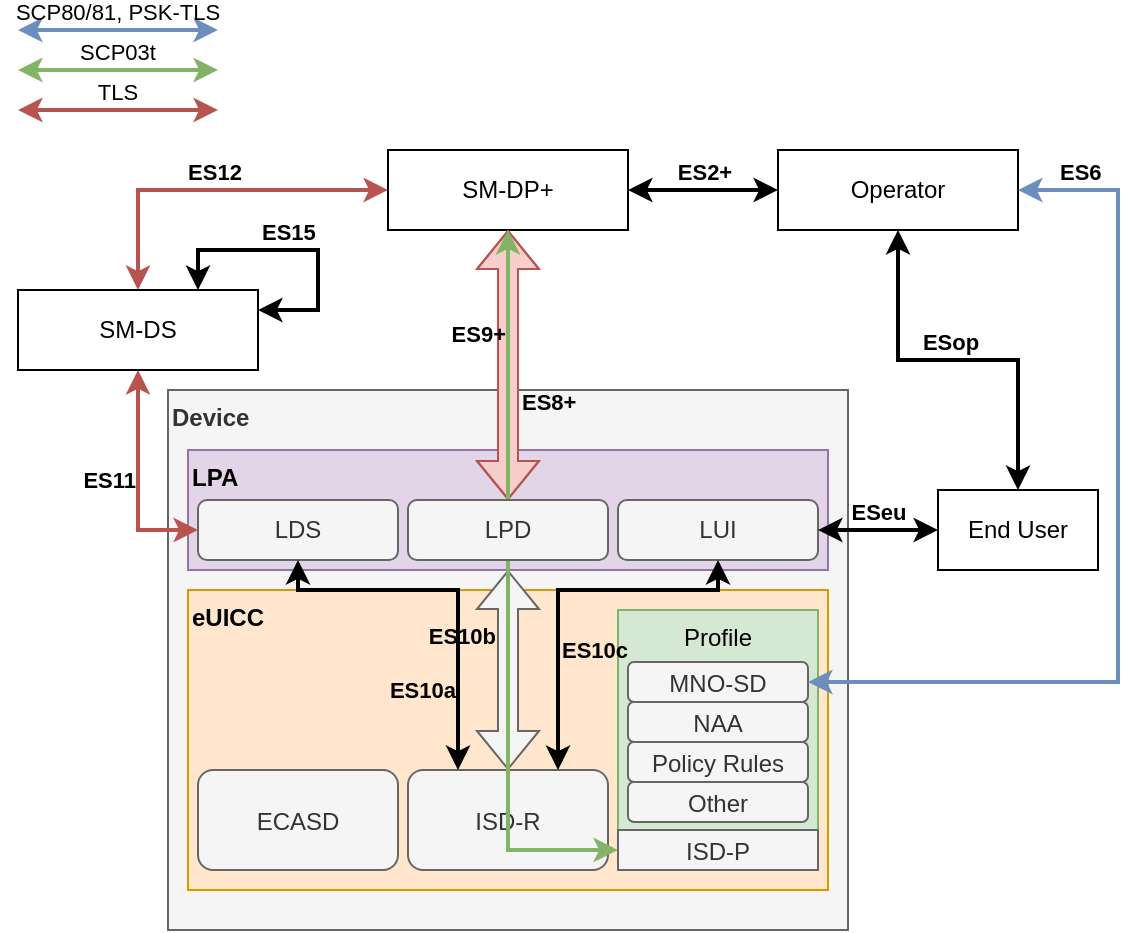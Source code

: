 <mxfile version="18.1.2" type="github">
  <diagram id="pJUkAr55xnpOLhHnZSmm" name="Page-1">
    <mxGraphModel dx="1550" dy="835" grid="1" gridSize="10" guides="1" tooltips="1" connect="1" arrows="1" fold="1" page="1" pageScale="1" pageWidth="850" pageHeight="1100" math="0" shadow="0">
      <root>
        <mxCell id="0" />
        <mxCell id="1" parent="0" />
        <mxCell id="lcetB8byquosyySPv9ph-21" value="ES2+" style="edgeStyle=orthogonalEdgeStyle;rounded=0;orthogonalLoop=1;jettySize=auto;html=1;exitX=1;exitY=0.5;exitDx=0;exitDy=0;entryX=0;entryY=0.5;entryDx=0;entryDy=0;startArrow=classic;startFill=1;strokeWidth=2;labelBackgroundColor=none;verticalAlign=bottom;fontStyle=1" parent="1" source="lcetB8byquosyySPv9ph-1" target="lcetB8byquosyySPv9ph-9" edge="1">
          <mxGeometry relative="1" as="geometry" />
        </mxCell>
        <mxCell id="lcetB8byquosyySPv9ph-1" value="SM-DP+" style="rounded=0;whiteSpace=wrap;html=1;labelBackgroundColor=none;" parent="1" vertex="1">
          <mxGeometry x="355" y="300" width="120" height="40" as="geometry" />
        </mxCell>
        <mxCell id="lcetB8byquosyySPv9ph-20" value="ES12" style="edgeStyle=orthogonalEdgeStyle;rounded=0;orthogonalLoop=1;jettySize=auto;html=1;exitX=0.5;exitY=0;exitDx=0;exitDy=0;entryX=0;entryY=0.5;entryDx=0;entryDy=0;startArrow=classic;startFill=1;fillColor=#f8cecc;strokeColor=#b85450;strokeWidth=2;labelBackgroundColor=none;verticalAlign=bottom;fontStyle=1" parent="1" source="lcetB8byquosyySPv9ph-8" target="lcetB8byquosyySPv9ph-1" edge="1">
          <mxGeometry relative="1" as="geometry" />
        </mxCell>
        <mxCell id="lcetB8byquosyySPv9ph-8" value="SM-DS" style="rounded=0;whiteSpace=wrap;html=1;labelBackgroundColor=none;" parent="1" vertex="1">
          <mxGeometry x="170" y="370" width="120" height="40" as="geometry" />
        </mxCell>
        <mxCell id="lcetB8byquosyySPv9ph-24" value="ESop" style="edgeStyle=orthogonalEdgeStyle;rounded=0;orthogonalLoop=1;jettySize=auto;html=1;exitX=0.5;exitY=1;exitDx=0;exitDy=0;entryX=0.5;entryY=0;entryDx=0;entryDy=0;startArrow=classic;startFill=1;strokeWidth=2;labelBackgroundColor=none;verticalAlign=bottom;fontStyle=1" parent="1" source="lcetB8byquosyySPv9ph-9" target="lcetB8byquosyySPv9ph-22" edge="1">
          <mxGeometry x="-0.045" relative="1" as="geometry">
            <mxPoint as="offset" />
          </mxGeometry>
        </mxCell>
        <mxCell id="lcetB8byquosyySPv9ph-9" value="Operator" style="rounded=0;whiteSpace=wrap;html=1;labelBackgroundColor=none;" parent="1" vertex="1">
          <mxGeometry x="550" y="300" width="120" height="40" as="geometry" />
        </mxCell>
        <mxCell id="lcetB8byquosyySPv9ph-22" value="End User" style="rounded=0;whiteSpace=wrap;html=1;labelBackgroundColor=none;" parent="1" vertex="1">
          <mxGeometry x="630" y="470" width="80" height="40" as="geometry" />
        </mxCell>
        <mxCell id="lcetB8byquosyySPv9ph-27" value="ES15" style="edgeStyle=orthogonalEdgeStyle;rounded=0;orthogonalLoop=1;jettySize=auto;html=1;exitX=0.75;exitY=0;exitDx=0;exitDy=0;entryX=1;entryY=0.25;entryDx=0;entryDy=0;startArrow=classic;startFill=1;strokeWidth=2;labelBackgroundColor=none;verticalAlign=bottom;fontStyle=1;align=left;" parent="1" source="lcetB8byquosyySPv9ph-8" target="lcetB8byquosyySPv9ph-8" edge="1">
          <mxGeometry x="-0.286" relative="1" as="geometry">
            <Array as="points">
              <mxPoint x="260" y="350" />
              <mxPoint x="320" y="350" />
              <mxPoint x="320" y="380" />
            </Array>
            <mxPoint as="offset" />
          </mxGeometry>
        </mxCell>
        <mxCell id="AOkZ6y2Q5qiBoCPTj_4A-1" value="SCP80/81, PSK-TLS" style="endArrow=classic;startArrow=classic;rounded=0;strokeWidth=2;fillColor=#dae8fc;strokeColor=#6c8ebf;verticalAlign=bottom;labelBackgroundColor=none;" edge="1" parent="1">
          <mxGeometry width="50" height="50" relative="1" as="geometry">
            <mxPoint x="270" y="240" as="sourcePoint" />
            <mxPoint x="170" y="240" as="targetPoint" />
          </mxGeometry>
        </mxCell>
        <mxCell id="AOkZ6y2Q5qiBoCPTj_4A-2" value="SCP03t" style="endArrow=classic;startArrow=classic;rounded=0;strokeWidth=2;fillColor=#d5e8d4;strokeColor=#82b366;verticalAlign=bottom;labelBackgroundColor=none;" edge="1" parent="1">
          <mxGeometry width="50" height="50" relative="1" as="geometry">
            <mxPoint x="270" y="260" as="sourcePoint" />
            <mxPoint x="170" y="260" as="targetPoint" />
          </mxGeometry>
        </mxCell>
        <mxCell id="AOkZ6y2Q5qiBoCPTj_4A-3" value="TLS" style="endArrow=classic;startArrow=classic;rounded=0;strokeWidth=2;fillColor=#f8cecc;strokeColor=#b85450;verticalAlign=bottom;labelBackgroundColor=none;" edge="1" parent="1">
          <mxGeometry width="50" height="50" relative="1" as="geometry">
            <mxPoint x="270" y="280" as="sourcePoint" />
            <mxPoint x="170" y="280" as="targetPoint" />
          </mxGeometry>
        </mxCell>
        <mxCell id="AOkZ6y2Q5qiBoCPTj_4A-11" value="Device" style="rounded=0;fillColor=#f5f5f5;strokeColor=#666666;verticalAlign=top;align=left;fontStyle=1;fontColor=#333333;labelBackgroundColor=none;" vertex="1" parent="1">
          <mxGeometry x="245" y="420" width="340" height="270" as="geometry" />
        </mxCell>
        <mxCell id="AOkZ6y2Q5qiBoCPTj_4A-12" value="eUICC" style="rounded=0;verticalAlign=top;fillColor=#ffe6cc;strokeColor=#d79b00;align=left;fontStyle=1;labelBackgroundColor=none;" vertex="1" parent="1">
          <mxGeometry x="255" y="520" width="320" height="150" as="geometry" />
        </mxCell>
        <mxCell id="AOkZ6y2Q5qiBoCPTj_4A-13" value="ECASD" style="rounded=1;fillColor=#f5f5f5;fontColor=#333333;strokeColor=#666666;labelBackgroundColor=none;" vertex="1" parent="1">
          <mxGeometry x="260" y="610" width="100" height="50" as="geometry" />
        </mxCell>
        <mxCell id="AOkZ6y2Q5qiBoCPTj_4A-14" value="ISD-R" style="rounded=1;fillColor=#f5f5f5;fontColor=#333333;strokeColor=#666666;labelBackgroundColor=none;" vertex="1" parent="1">
          <mxGeometry x="365" y="610" width="100" height="50" as="geometry" />
        </mxCell>
        <mxCell id="AOkZ6y2Q5qiBoCPTj_4A-15" value="Profile" style="rounded=0;verticalAlign=top;fillColor=#d5e8d4;strokeColor=#82b366;labelBackgroundColor=none;" vertex="1" parent="1">
          <mxGeometry x="470" y="530" width="100" height="110" as="geometry" />
        </mxCell>
        <mxCell id="AOkZ6y2Q5qiBoCPTj_4A-16" value="MNO-SD" style="rounded=1;fillColor=#f5f5f5;fontColor=#333333;strokeColor=#666666;labelBackgroundColor=none;" vertex="1" parent="1">
          <mxGeometry x="475" y="556" width="90" height="20" as="geometry" />
        </mxCell>
        <mxCell id="AOkZ6y2Q5qiBoCPTj_4A-17" value="NAA" style="rounded=1;fillColor=#f5f5f5;fontColor=#333333;strokeColor=#666666;labelBackgroundColor=none;" vertex="1" parent="1">
          <mxGeometry x="475" y="576" width="90" height="20" as="geometry" />
        </mxCell>
        <mxCell id="AOkZ6y2Q5qiBoCPTj_4A-18" value="Policy Rules" style="rounded=1;fillColor=#f5f5f5;fontColor=#333333;strokeColor=#666666;labelBackgroundColor=none;" vertex="1" parent="1">
          <mxGeometry x="475" y="596" width="90" height="20" as="geometry" />
        </mxCell>
        <mxCell id="AOkZ6y2Q5qiBoCPTj_4A-19" value="Other" style="rounded=1;fillColor=#f5f5f5;fontColor=#333333;strokeColor=#666666;labelBackgroundColor=none;" vertex="1" parent="1">
          <mxGeometry x="475" y="616" width="90" height="20" as="geometry" />
        </mxCell>
        <mxCell id="AOkZ6y2Q5qiBoCPTj_4A-20" value="ISD-P" style="rounded=0;fillColor=#f5f5f5;fontColor=#333333;strokeColor=#666666;labelBackgroundColor=none;" vertex="1" parent="1">
          <mxGeometry x="470" y="640" width="100" height="20" as="geometry" />
        </mxCell>
        <mxCell id="AOkZ6y2Q5qiBoCPTj_4A-26" value="LPA" style="rounded=0;whiteSpace=wrap;html=1;fillColor=#e1d5e7;strokeColor=#9673a6;verticalAlign=top;align=left;fontStyle=1;labelBackgroundColor=none;" vertex="1" parent="1">
          <mxGeometry x="255" y="450" width="320" height="60" as="geometry" />
        </mxCell>
        <mxCell id="AOkZ6y2Q5qiBoCPTj_4A-27" value="LDS" style="rounded=1;whiteSpace=wrap;html=1;fillColor=#f5f5f5;fontColor=#333333;strokeColor=#666666;labelBackgroundColor=none;" vertex="1" parent="1">
          <mxGeometry x="260" y="475" width="100" height="30" as="geometry" />
        </mxCell>
        <mxCell id="AOkZ6y2Q5qiBoCPTj_4A-29" value="LUI" style="rounded=1;whiteSpace=wrap;html=1;fillColor=#f5f5f5;fontColor=#333333;strokeColor=#666666;labelBackgroundColor=none;" vertex="1" parent="1">
          <mxGeometry x="470" y="475" width="100" height="30" as="geometry" />
        </mxCell>
        <mxCell id="lcetB8byquosyySPv9ph-26" value="ES10b" style="edgeStyle=orthogonalEdgeStyle;rounded=0;orthogonalLoop=1;jettySize=auto;html=1;startArrow=classic;startFill=1;shape=flexArrow;entryX=0.5;entryY=0;entryDx=0;entryDy=0;fillColor=#f5f5f5;strokeColor=#666666;exitX=0.5;exitY=1;exitDx=0;exitDy=0;labelBackgroundColor=none;verticalAlign=top;align=right;fontStyle=1" parent="1" source="AOkZ6y2Q5qiBoCPTj_4A-26" target="AOkZ6y2Q5qiBoCPTj_4A-14" edge="1">
          <mxGeometry x="-0.6" y="-5" relative="1" as="geometry">
            <mxPoint x="-175" y="780" as="sourcePoint" />
            <mxPoint as="offset" />
          </mxGeometry>
        </mxCell>
        <mxCell id="lcetB8byquosyySPv9ph-31" value="ES10c" style="edgeStyle=orthogonalEdgeStyle;rounded=0;orthogonalLoop=1;jettySize=auto;html=1;exitX=0.5;exitY=1;exitDx=0;exitDy=0;entryX=0.75;entryY=0;entryDx=0;entryDy=0;startArrow=classic;startFill=1;strokeWidth=2;labelBackgroundColor=none;align=left;fontStyle=1" parent="1" source="AOkZ6y2Q5qiBoCPTj_4A-29" target="AOkZ6y2Q5qiBoCPTj_4A-14" edge="1">
          <mxGeometry x="0.351" relative="1" as="geometry">
            <Array as="points">
              <mxPoint x="520" y="520" />
              <mxPoint x="440" y="520" />
            </Array>
            <mxPoint as="offset" />
          </mxGeometry>
        </mxCell>
        <mxCell id="lcetB8byquosyySPv9ph-30" value="ES10a" style="edgeStyle=orthogonalEdgeStyle;rounded=0;orthogonalLoop=1;jettySize=auto;html=1;exitX=0.5;exitY=1;exitDx=0;exitDy=0;entryX=0.25;entryY=0;entryDx=0;entryDy=0;startArrow=classic;startFill=1;strokeWidth=2;align=right;labelBackgroundColor=none;fontStyle=1" parent="1" source="AOkZ6y2Q5qiBoCPTj_4A-27" target="AOkZ6y2Q5qiBoCPTj_4A-14" edge="1">
          <mxGeometry x="0.568" relative="1" as="geometry">
            <Array as="points">
              <mxPoint x="310" y="520" />
              <mxPoint x="390" y="520" />
            </Array>
            <mxPoint as="offset" />
          </mxGeometry>
        </mxCell>
        <mxCell id="lcetB8byquosyySPv9ph-18" value="ES9+" style="edgeStyle=orthogonalEdgeStyle;rounded=0;orthogonalLoop=1;jettySize=auto;html=1;exitX=0.5;exitY=1;exitDx=0;exitDy=0;entryX=0.5;entryY=0;entryDx=0;entryDy=0;startArrow=classic;startFill=1;shape=flexArrow;fillColor=#f8cecc;strokeColor=#b85450;align=right;labelBackgroundColor=none;verticalAlign=middle;fontStyle=1" parent="1" source="lcetB8byquosyySPv9ph-1" target="AOkZ6y2Q5qiBoCPTj_4A-28" edge="1">
          <mxGeometry x="-0.226" relative="1" as="geometry">
            <Array as="points">
              <mxPoint x="415" y="445" />
            </Array>
            <mxPoint as="offset" />
          </mxGeometry>
        </mxCell>
        <mxCell id="lcetB8byquosyySPv9ph-17" value="ES8+&lt;br&gt;&lt;div&gt;&lt;/div&gt;" style="edgeStyle=orthogonalEdgeStyle;rounded=0;orthogonalLoop=1;jettySize=auto;html=1;exitX=0.5;exitY=1;exitDx=0;exitDy=0;entryX=0;entryY=0.5;entryDx=0;entryDy=0;startArrow=classic;startFill=1;align=left;strokeWidth=2;fillColor=#d5e8d4;strokeColor=#82b366;labelBackgroundColor=none;fontStyle=1" parent="1" source="lcetB8byquosyySPv9ph-1" target="AOkZ6y2Q5qiBoCPTj_4A-20" edge="1">
          <mxGeometry x="-0.532" y="5" relative="1" as="geometry">
            <Array as="points" />
            <mxPoint as="offset" />
          </mxGeometry>
        </mxCell>
        <mxCell id="lcetB8byquosyySPv9ph-23" value="ESeu" style="edgeStyle=orthogonalEdgeStyle;rounded=0;orthogonalLoop=1;jettySize=auto;html=1;exitX=0;exitY=0.5;exitDx=0;exitDy=0;entryX=1;entryY=0.5;entryDx=0;entryDy=0;startArrow=classic;startFill=1;strokeWidth=2;labelBackgroundColor=none;verticalAlign=bottom;fontStyle=1" parent="1" source="lcetB8byquosyySPv9ph-22" target="AOkZ6y2Q5qiBoCPTj_4A-29" edge="1">
          <mxGeometry relative="1" as="geometry">
            <mxPoint x="555" y="460" as="targetPoint" />
          </mxGeometry>
        </mxCell>
        <mxCell id="lcetB8byquosyySPv9ph-19" value="ES11" style="edgeStyle=orthogonalEdgeStyle;rounded=0;orthogonalLoop=1;jettySize=auto;html=1;exitX=0.5;exitY=1;exitDx=0;exitDy=0;entryX=0;entryY=0.5;entryDx=0;entryDy=0;startArrow=classic;startFill=1;fillColor=#f8cecc;strokeColor=#b85450;align=right;strokeWidth=2;labelBackgroundColor=none;verticalAlign=middle;fontStyle=1" parent="1" source="lcetB8byquosyySPv9ph-8" target="AOkZ6y2Q5qiBoCPTj_4A-27" edge="1">
          <mxGeometry relative="1" as="geometry" />
        </mxCell>
        <mxCell id="AOkZ6y2Q5qiBoCPTj_4A-28" value="LPD" style="rounded=1;whiteSpace=wrap;html=1;fillColor=#f5f5f5;fontColor=#333333;strokeColor=#666666;labelBackgroundColor=none;" vertex="1" parent="1">
          <mxGeometry x="365" y="475" width="100" height="30" as="geometry" />
        </mxCell>
        <mxCell id="lcetB8byquosyySPv9ph-25" value="ES6" style="edgeStyle=orthogonalEdgeStyle;rounded=0;orthogonalLoop=1;jettySize=auto;html=1;exitX=1;exitY=0.5;exitDx=0;exitDy=0;entryX=1;entryY=0.5;entryDx=0;entryDy=0;startArrow=classic;startFill=1;fillColor=#dae8fc;strokeColor=#6c8ebf;strokeWidth=2;align=left;labelBackgroundColor=none;verticalAlign=bottom;fontStyle=1" parent="1" source="lcetB8byquosyySPv9ph-9" target="AOkZ6y2Q5qiBoCPTj_4A-16" edge="1">
          <mxGeometry x="-0.915" relative="1" as="geometry">
            <mxPoint as="offset" />
            <mxPoint x="595" y="582.5" as="targetPoint" />
            <Array as="points">
              <mxPoint x="720" y="320" />
              <mxPoint x="720" y="566" />
            </Array>
          </mxGeometry>
        </mxCell>
      </root>
    </mxGraphModel>
  </diagram>
</mxfile>
